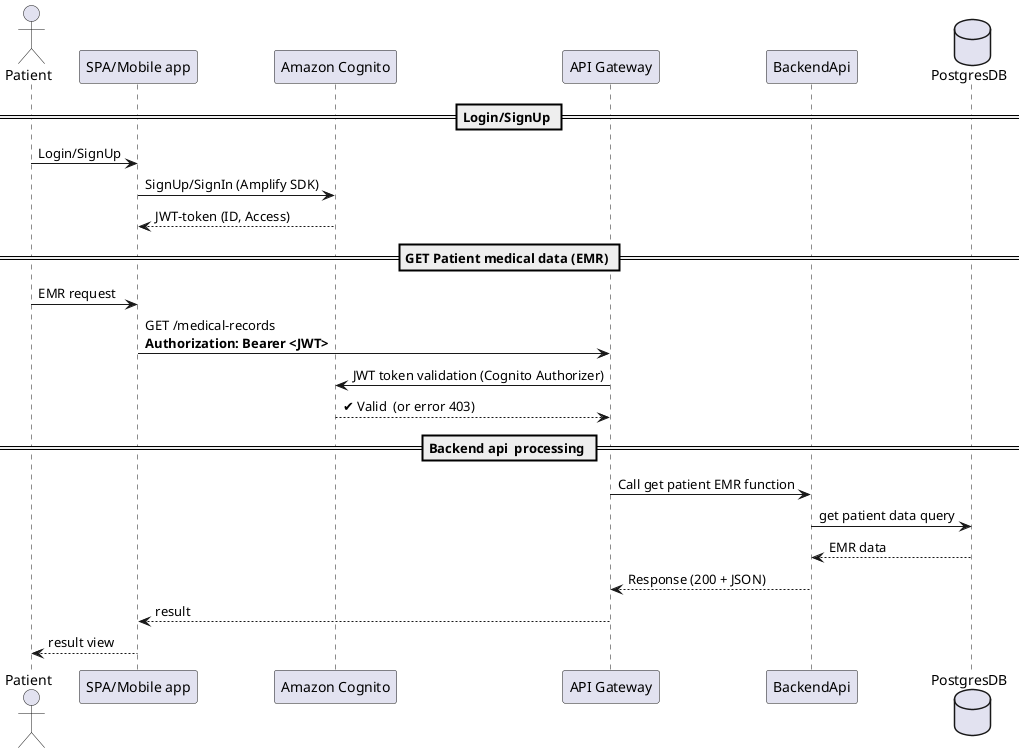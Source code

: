 @startuml 

actor "Patient" as Patient
participant "SPA/Mobile app" as App
participant "Amazon Cognito" as Cognito
participant "API Gateway" as APIGW
participant "BackendApi" as BackendApi
database "PostgresDB" as Postgres

== Login/SignUp ==
Patient -> App: Login/SignUp
App -> Cognito: SignUp/SignIn (Amplify SDK)
Cognito --> App: JWT-token (ID, Access)

== GET Patient medical data (EMR) ==
Patient -> App: EMR request 
App -> APIGW: GET /medical-records\n**Authorization: Bearer <JWT>**
APIGW -> Cognito: JWT token validation (Cognito Authorizer)
Cognito --> APIGW: ✔ Valid  (or error 403)

== Backend api  processing ==
APIGW -> BackendApi: Call get patient EMR function
BackendApi -> Postgres: get patient data query
Postgres --> BackendApi: EMR data
BackendApi --> APIGW: Response (200 + JSON)
APIGW --> App: result
App --> Patient: result view

@enduml